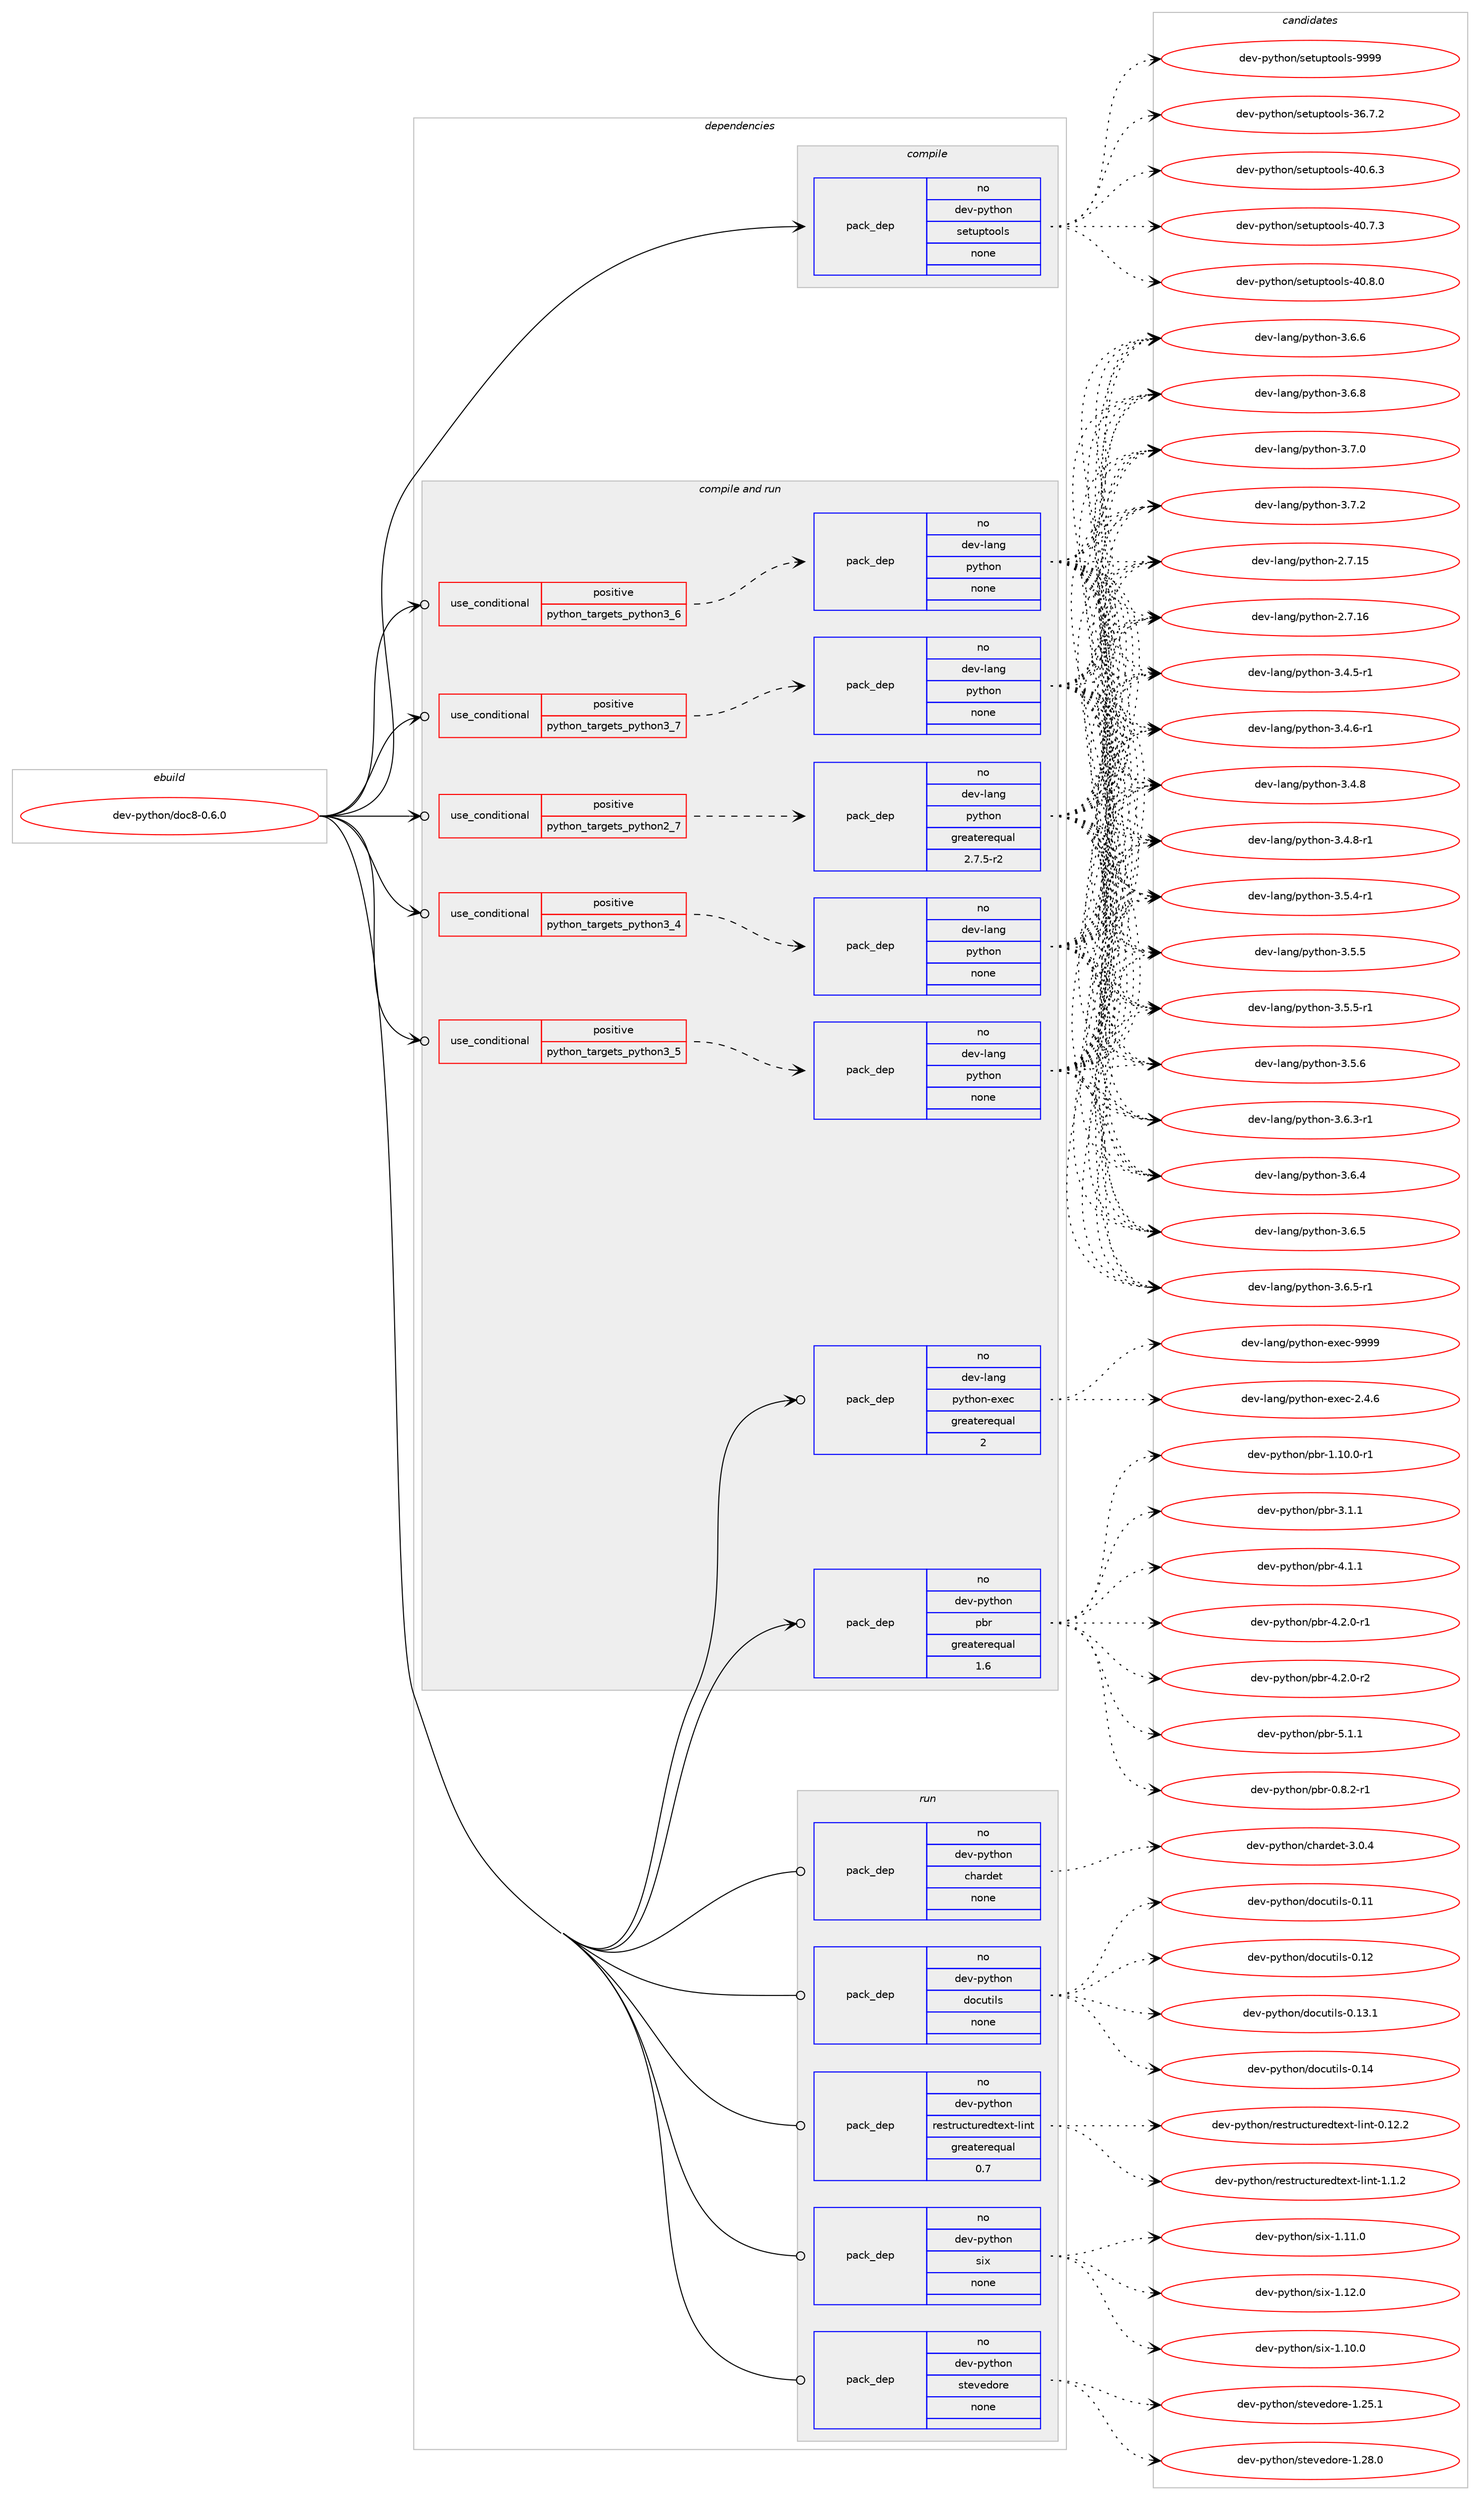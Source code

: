 digraph prolog {

# *************
# Graph options
# *************

newrank=true;
concentrate=true;
compound=true;
graph [rankdir=LR,fontname=Helvetica,fontsize=10,ranksep=1.5];#, ranksep=2.5, nodesep=0.2];
edge  [arrowhead=vee];
node  [fontname=Helvetica,fontsize=10];

# **********
# The ebuild
# **********

subgraph cluster_leftcol {
color=gray;
rank=same;
label=<<i>ebuild</i>>;
id [label="dev-python/doc8-0.6.0", color=red, width=4, href="../dev-python/doc8-0.6.0.svg"];
}

# ****************
# The dependencies
# ****************

subgraph cluster_midcol {
color=gray;
label=<<i>dependencies</i>>;
subgraph cluster_compile {
fillcolor="#eeeeee";
style=filled;
label=<<i>compile</i>>;
subgraph pack1009877 {
dependency1406618 [label=<<TABLE BORDER="0" CELLBORDER="1" CELLSPACING="0" CELLPADDING="4" WIDTH="220"><TR><TD ROWSPAN="6" CELLPADDING="30">pack_dep</TD></TR><TR><TD WIDTH="110">no</TD></TR><TR><TD>dev-python</TD></TR><TR><TD>setuptools</TD></TR><TR><TD>none</TD></TR><TR><TD></TD></TR></TABLE>>, shape=none, color=blue];
}
id:e -> dependency1406618:w [weight=20,style="solid",arrowhead="vee"];
}
subgraph cluster_compileandrun {
fillcolor="#eeeeee";
style=filled;
label=<<i>compile and run</i>>;
subgraph cond373485 {
dependency1406619 [label=<<TABLE BORDER="0" CELLBORDER="1" CELLSPACING="0" CELLPADDING="4"><TR><TD ROWSPAN="3" CELLPADDING="10">use_conditional</TD></TR><TR><TD>positive</TD></TR><TR><TD>python_targets_python2_7</TD></TR></TABLE>>, shape=none, color=red];
subgraph pack1009878 {
dependency1406620 [label=<<TABLE BORDER="0" CELLBORDER="1" CELLSPACING="0" CELLPADDING="4" WIDTH="220"><TR><TD ROWSPAN="6" CELLPADDING="30">pack_dep</TD></TR><TR><TD WIDTH="110">no</TD></TR><TR><TD>dev-lang</TD></TR><TR><TD>python</TD></TR><TR><TD>greaterequal</TD></TR><TR><TD>2.7.5-r2</TD></TR></TABLE>>, shape=none, color=blue];
}
dependency1406619:e -> dependency1406620:w [weight=20,style="dashed",arrowhead="vee"];
}
id:e -> dependency1406619:w [weight=20,style="solid",arrowhead="odotvee"];
subgraph cond373486 {
dependency1406621 [label=<<TABLE BORDER="0" CELLBORDER="1" CELLSPACING="0" CELLPADDING="4"><TR><TD ROWSPAN="3" CELLPADDING="10">use_conditional</TD></TR><TR><TD>positive</TD></TR><TR><TD>python_targets_python3_4</TD></TR></TABLE>>, shape=none, color=red];
subgraph pack1009879 {
dependency1406622 [label=<<TABLE BORDER="0" CELLBORDER="1" CELLSPACING="0" CELLPADDING="4" WIDTH="220"><TR><TD ROWSPAN="6" CELLPADDING="30">pack_dep</TD></TR><TR><TD WIDTH="110">no</TD></TR><TR><TD>dev-lang</TD></TR><TR><TD>python</TD></TR><TR><TD>none</TD></TR><TR><TD></TD></TR></TABLE>>, shape=none, color=blue];
}
dependency1406621:e -> dependency1406622:w [weight=20,style="dashed",arrowhead="vee"];
}
id:e -> dependency1406621:w [weight=20,style="solid",arrowhead="odotvee"];
subgraph cond373487 {
dependency1406623 [label=<<TABLE BORDER="0" CELLBORDER="1" CELLSPACING="0" CELLPADDING="4"><TR><TD ROWSPAN="3" CELLPADDING="10">use_conditional</TD></TR><TR><TD>positive</TD></TR><TR><TD>python_targets_python3_5</TD></TR></TABLE>>, shape=none, color=red];
subgraph pack1009880 {
dependency1406624 [label=<<TABLE BORDER="0" CELLBORDER="1" CELLSPACING="0" CELLPADDING="4" WIDTH="220"><TR><TD ROWSPAN="6" CELLPADDING="30">pack_dep</TD></TR><TR><TD WIDTH="110">no</TD></TR><TR><TD>dev-lang</TD></TR><TR><TD>python</TD></TR><TR><TD>none</TD></TR><TR><TD></TD></TR></TABLE>>, shape=none, color=blue];
}
dependency1406623:e -> dependency1406624:w [weight=20,style="dashed",arrowhead="vee"];
}
id:e -> dependency1406623:w [weight=20,style="solid",arrowhead="odotvee"];
subgraph cond373488 {
dependency1406625 [label=<<TABLE BORDER="0" CELLBORDER="1" CELLSPACING="0" CELLPADDING="4"><TR><TD ROWSPAN="3" CELLPADDING="10">use_conditional</TD></TR><TR><TD>positive</TD></TR><TR><TD>python_targets_python3_6</TD></TR></TABLE>>, shape=none, color=red];
subgraph pack1009881 {
dependency1406626 [label=<<TABLE BORDER="0" CELLBORDER="1" CELLSPACING="0" CELLPADDING="4" WIDTH="220"><TR><TD ROWSPAN="6" CELLPADDING="30">pack_dep</TD></TR><TR><TD WIDTH="110">no</TD></TR><TR><TD>dev-lang</TD></TR><TR><TD>python</TD></TR><TR><TD>none</TD></TR><TR><TD></TD></TR></TABLE>>, shape=none, color=blue];
}
dependency1406625:e -> dependency1406626:w [weight=20,style="dashed",arrowhead="vee"];
}
id:e -> dependency1406625:w [weight=20,style="solid",arrowhead="odotvee"];
subgraph cond373489 {
dependency1406627 [label=<<TABLE BORDER="0" CELLBORDER="1" CELLSPACING="0" CELLPADDING="4"><TR><TD ROWSPAN="3" CELLPADDING="10">use_conditional</TD></TR><TR><TD>positive</TD></TR><TR><TD>python_targets_python3_7</TD></TR></TABLE>>, shape=none, color=red];
subgraph pack1009882 {
dependency1406628 [label=<<TABLE BORDER="0" CELLBORDER="1" CELLSPACING="0" CELLPADDING="4" WIDTH="220"><TR><TD ROWSPAN="6" CELLPADDING="30">pack_dep</TD></TR><TR><TD WIDTH="110">no</TD></TR><TR><TD>dev-lang</TD></TR><TR><TD>python</TD></TR><TR><TD>none</TD></TR><TR><TD></TD></TR></TABLE>>, shape=none, color=blue];
}
dependency1406627:e -> dependency1406628:w [weight=20,style="dashed",arrowhead="vee"];
}
id:e -> dependency1406627:w [weight=20,style="solid",arrowhead="odotvee"];
subgraph pack1009883 {
dependency1406629 [label=<<TABLE BORDER="0" CELLBORDER="1" CELLSPACING="0" CELLPADDING="4" WIDTH="220"><TR><TD ROWSPAN="6" CELLPADDING="30">pack_dep</TD></TR><TR><TD WIDTH="110">no</TD></TR><TR><TD>dev-lang</TD></TR><TR><TD>python-exec</TD></TR><TR><TD>greaterequal</TD></TR><TR><TD>2</TD></TR></TABLE>>, shape=none, color=blue];
}
id:e -> dependency1406629:w [weight=20,style="solid",arrowhead="odotvee"];
subgraph pack1009884 {
dependency1406630 [label=<<TABLE BORDER="0" CELLBORDER="1" CELLSPACING="0" CELLPADDING="4" WIDTH="220"><TR><TD ROWSPAN="6" CELLPADDING="30">pack_dep</TD></TR><TR><TD WIDTH="110">no</TD></TR><TR><TD>dev-python</TD></TR><TR><TD>pbr</TD></TR><TR><TD>greaterequal</TD></TR><TR><TD>1.6</TD></TR></TABLE>>, shape=none, color=blue];
}
id:e -> dependency1406630:w [weight=20,style="solid",arrowhead="odotvee"];
}
subgraph cluster_run {
fillcolor="#eeeeee";
style=filled;
label=<<i>run</i>>;
subgraph pack1009885 {
dependency1406631 [label=<<TABLE BORDER="0" CELLBORDER="1" CELLSPACING="0" CELLPADDING="4" WIDTH="220"><TR><TD ROWSPAN="6" CELLPADDING="30">pack_dep</TD></TR><TR><TD WIDTH="110">no</TD></TR><TR><TD>dev-python</TD></TR><TR><TD>chardet</TD></TR><TR><TD>none</TD></TR><TR><TD></TD></TR></TABLE>>, shape=none, color=blue];
}
id:e -> dependency1406631:w [weight=20,style="solid",arrowhead="odot"];
subgraph pack1009886 {
dependency1406632 [label=<<TABLE BORDER="0" CELLBORDER="1" CELLSPACING="0" CELLPADDING="4" WIDTH="220"><TR><TD ROWSPAN="6" CELLPADDING="30">pack_dep</TD></TR><TR><TD WIDTH="110">no</TD></TR><TR><TD>dev-python</TD></TR><TR><TD>docutils</TD></TR><TR><TD>none</TD></TR><TR><TD></TD></TR></TABLE>>, shape=none, color=blue];
}
id:e -> dependency1406632:w [weight=20,style="solid",arrowhead="odot"];
subgraph pack1009887 {
dependency1406633 [label=<<TABLE BORDER="0" CELLBORDER="1" CELLSPACING="0" CELLPADDING="4" WIDTH="220"><TR><TD ROWSPAN="6" CELLPADDING="30">pack_dep</TD></TR><TR><TD WIDTH="110">no</TD></TR><TR><TD>dev-python</TD></TR><TR><TD>restructuredtext-lint</TD></TR><TR><TD>greaterequal</TD></TR><TR><TD>0.7</TD></TR></TABLE>>, shape=none, color=blue];
}
id:e -> dependency1406633:w [weight=20,style="solid",arrowhead="odot"];
subgraph pack1009888 {
dependency1406634 [label=<<TABLE BORDER="0" CELLBORDER="1" CELLSPACING="0" CELLPADDING="4" WIDTH="220"><TR><TD ROWSPAN="6" CELLPADDING="30">pack_dep</TD></TR><TR><TD WIDTH="110">no</TD></TR><TR><TD>dev-python</TD></TR><TR><TD>six</TD></TR><TR><TD>none</TD></TR><TR><TD></TD></TR></TABLE>>, shape=none, color=blue];
}
id:e -> dependency1406634:w [weight=20,style="solid",arrowhead="odot"];
subgraph pack1009889 {
dependency1406635 [label=<<TABLE BORDER="0" CELLBORDER="1" CELLSPACING="0" CELLPADDING="4" WIDTH="220"><TR><TD ROWSPAN="6" CELLPADDING="30">pack_dep</TD></TR><TR><TD WIDTH="110">no</TD></TR><TR><TD>dev-python</TD></TR><TR><TD>stevedore</TD></TR><TR><TD>none</TD></TR><TR><TD></TD></TR></TABLE>>, shape=none, color=blue];
}
id:e -> dependency1406635:w [weight=20,style="solid",arrowhead="odot"];
}
}

# **************
# The candidates
# **************

subgraph cluster_choices {
rank=same;
color=gray;
label=<<i>candidates</i>>;

subgraph choice1009877 {
color=black;
nodesep=1;
choice100101118451121211161041111104711510111611711211611111110811545515446554650 [label="dev-python/setuptools-36.7.2", color=red, width=4,href="../dev-python/setuptools-36.7.2.svg"];
choice100101118451121211161041111104711510111611711211611111110811545524846544651 [label="dev-python/setuptools-40.6.3", color=red, width=4,href="../dev-python/setuptools-40.6.3.svg"];
choice100101118451121211161041111104711510111611711211611111110811545524846554651 [label="dev-python/setuptools-40.7.3", color=red, width=4,href="../dev-python/setuptools-40.7.3.svg"];
choice100101118451121211161041111104711510111611711211611111110811545524846564648 [label="dev-python/setuptools-40.8.0", color=red, width=4,href="../dev-python/setuptools-40.8.0.svg"];
choice10010111845112121116104111110471151011161171121161111111081154557575757 [label="dev-python/setuptools-9999", color=red, width=4,href="../dev-python/setuptools-9999.svg"];
dependency1406618:e -> choice100101118451121211161041111104711510111611711211611111110811545515446554650:w [style=dotted,weight="100"];
dependency1406618:e -> choice100101118451121211161041111104711510111611711211611111110811545524846544651:w [style=dotted,weight="100"];
dependency1406618:e -> choice100101118451121211161041111104711510111611711211611111110811545524846554651:w [style=dotted,weight="100"];
dependency1406618:e -> choice100101118451121211161041111104711510111611711211611111110811545524846564648:w [style=dotted,weight="100"];
dependency1406618:e -> choice10010111845112121116104111110471151011161171121161111111081154557575757:w [style=dotted,weight="100"];
}
subgraph choice1009878 {
color=black;
nodesep=1;
choice10010111845108971101034711212111610411111045504655464953 [label="dev-lang/python-2.7.15", color=red, width=4,href="../dev-lang/python-2.7.15.svg"];
choice10010111845108971101034711212111610411111045504655464954 [label="dev-lang/python-2.7.16", color=red, width=4,href="../dev-lang/python-2.7.16.svg"];
choice1001011184510897110103471121211161041111104551465246534511449 [label="dev-lang/python-3.4.5-r1", color=red, width=4,href="../dev-lang/python-3.4.5-r1.svg"];
choice1001011184510897110103471121211161041111104551465246544511449 [label="dev-lang/python-3.4.6-r1", color=red, width=4,href="../dev-lang/python-3.4.6-r1.svg"];
choice100101118451089711010347112121116104111110455146524656 [label="dev-lang/python-3.4.8", color=red, width=4,href="../dev-lang/python-3.4.8.svg"];
choice1001011184510897110103471121211161041111104551465246564511449 [label="dev-lang/python-3.4.8-r1", color=red, width=4,href="../dev-lang/python-3.4.8-r1.svg"];
choice1001011184510897110103471121211161041111104551465346524511449 [label="dev-lang/python-3.5.4-r1", color=red, width=4,href="../dev-lang/python-3.5.4-r1.svg"];
choice100101118451089711010347112121116104111110455146534653 [label="dev-lang/python-3.5.5", color=red, width=4,href="../dev-lang/python-3.5.5.svg"];
choice1001011184510897110103471121211161041111104551465346534511449 [label="dev-lang/python-3.5.5-r1", color=red, width=4,href="../dev-lang/python-3.5.5-r1.svg"];
choice100101118451089711010347112121116104111110455146534654 [label="dev-lang/python-3.5.6", color=red, width=4,href="../dev-lang/python-3.5.6.svg"];
choice1001011184510897110103471121211161041111104551465446514511449 [label="dev-lang/python-3.6.3-r1", color=red, width=4,href="../dev-lang/python-3.6.3-r1.svg"];
choice100101118451089711010347112121116104111110455146544652 [label="dev-lang/python-3.6.4", color=red, width=4,href="../dev-lang/python-3.6.4.svg"];
choice100101118451089711010347112121116104111110455146544653 [label="dev-lang/python-3.6.5", color=red, width=4,href="../dev-lang/python-3.6.5.svg"];
choice1001011184510897110103471121211161041111104551465446534511449 [label="dev-lang/python-3.6.5-r1", color=red, width=4,href="../dev-lang/python-3.6.5-r1.svg"];
choice100101118451089711010347112121116104111110455146544654 [label="dev-lang/python-3.6.6", color=red, width=4,href="../dev-lang/python-3.6.6.svg"];
choice100101118451089711010347112121116104111110455146544656 [label="dev-lang/python-3.6.8", color=red, width=4,href="../dev-lang/python-3.6.8.svg"];
choice100101118451089711010347112121116104111110455146554648 [label="dev-lang/python-3.7.0", color=red, width=4,href="../dev-lang/python-3.7.0.svg"];
choice100101118451089711010347112121116104111110455146554650 [label="dev-lang/python-3.7.2", color=red, width=4,href="../dev-lang/python-3.7.2.svg"];
dependency1406620:e -> choice10010111845108971101034711212111610411111045504655464953:w [style=dotted,weight="100"];
dependency1406620:e -> choice10010111845108971101034711212111610411111045504655464954:w [style=dotted,weight="100"];
dependency1406620:e -> choice1001011184510897110103471121211161041111104551465246534511449:w [style=dotted,weight="100"];
dependency1406620:e -> choice1001011184510897110103471121211161041111104551465246544511449:w [style=dotted,weight="100"];
dependency1406620:e -> choice100101118451089711010347112121116104111110455146524656:w [style=dotted,weight="100"];
dependency1406620:e -> choice1001011184510897110103471121211161041111104551465246564511449:w [style=dotted,weight="100"];
dependency1406620:e -> choice1001011184510897110103471121211161041111104551465346524511449:w [style=dotted,weight="100"];
dependency1406620:e -> choice100101118451089711010347112121116104111110455146534653:w [style=dotted,weight="100"];
dependency1406620:e -> choice1001011184510897110103471121211161041111104551465346534511449:w [style=dotted,weight="100"];
dependency1406620:e -> choice100101118451089711010347112121116104111110455146534654:w [style=dotted,weight="100"];
dependency1406620:e -> choice1001011184510897110103471121211161041111104551465446514511449:w [style=dotted,weight="100"];
dependency1406620:e -> choice100101118451089711010347112121116104111110455146544652:w [style=dotted,weight="100"];
dependency1406620:e -> choice100101118451089711010347112121116104111110455146544653:w [style=dotted,weight="100"];
dependency1406620:e -> choice1001011184510897110103471121211161041111104551465446534511449:w [style=dotted,weight="100"];
dependency1406620:e -> choice100101118451089711010347112121116104111110455146544654:w [style=dotted,weight="100"];
dependency1406620:e -> choice100101118451089711010347112121116104111110455146544656:w [style=dotted,weight="100"];
dependency1406620:e -> choice100101118451089711010347112121116104111110455146554648:w [style=dotted,weight="100"];
dependency1406620:e -> choice100101118451089711010347112121116104111110455146554650:w [style=dotted,weight="100"];
}
subgraph choice1009879 {
color=black;
nodesep=1;
choice10010111845108971101034711212111610411111045504655464953 [label="dev-lang/python-2.7.15", color=red, width=4,href="../dev-lang/python-2.7.15.svg"];
choice10010111845108971101034711212111610411111045504655464954 [label="dev-lang/python-2.7.16", color=red, width=4,href="../dev-lang/python-2.7.16.svg"];
choice1001011184510897110103471121211161041111104551465246534511449 [label="dev-lang/python-3.4.5-r1", color=red, width=4,href="../dev-lang/python-3.4.5-r1.svg"];
choice1001011184510897110103471121211161041111104551465246544511449 [label="dev-lang/python-3.4.6-r1", color=red, width=4,href="../dev-lang/python-3.4.6-r1.svg"];
choice100101118451089711010347112121116104111110455146524656 [label="dev-lang/python-3.4.8", color=red, width=4,href="../dev-lang/python-3.4.8.svg"];
choice1001011184510897110103471121211161041111104551465246564511449 [label="dev-lang/python-3.4.8-r1", color=red, width=4,href="../dev-lang/python-3.4.8-r1.svg"];
choice1001011184510897110103471121211161041111104551465346524511449 [label="dev-lang/python-3.5.4-r1", color=red, width=4,href="../dev-lang/python-3.5.4-r1.svg"];
choice100101118451089711010347112121116104111110455146534653 [label="dev-lang/python-3.5.5", color=red, width=4,href="../dev-lang/python-3.5.5.svg"];
choice1001011184510897110103471121211161041111104551465346534511449 [label="dev-lang/python-3.5.5-r1", color=red, width=4,href="../dev-lang/python-3.5.5-r1.svg"];
choice100101118451089711010347112121116104111110455146534654 [label="dev-lang/python-3.5.6", color=red, width=4,href="../dev-lang/python-3.5.6.svg"];
choice1001011184510897110103471121211161041111104551465446514511449 [label="dev-lang/python-3.6.3-r1", color=red, width=4,href="../dev-lang/python-3.6.3-r1.svg"];
choice100101118451089711010347112121116104111110455146544652 [label="dev-lang/python-3.6.4", color=red, width=4,href="../dev-lang/python-3.6.4.svg"];
choice100101118451089711010347112121116104111110455146544653 [label="dev-lang/python-3.6.5", color=red, width=4,href="../dev-lang/python-3.6.5.svg"];
choice1001011184510897110103471121211161041111104551465446534511449 [label="dev-lang/python-3.6.5-r1", color=red, width=4,href="../dev-lang/python-3.6.5-r1.svg"];
choice100101118451089711010347112121116104111110455146544654 [label="dev-lang/python-3.6.6", color=red, width=4,href="../dev-lang/python-3.6.6.svg"];
choice100101118451089711010347112121116104111110455146544656 [label="dev-lang/python-3.6.8", color=red, width=4,href="../dev-lang/python-3.6.8.svg"];
choice100101118451089711010347112121116104111110455146554648 [label="dev-lang/python-3.7.0", color=red, width=4,href="../dev-lang/python-3.7.0.svg"];
choice100101118451089711010347112121116104111110455146554650 [label="dev-lang/python-3.7.2", color=red, width=4,href="../dev-lang/python-3.7.2.svg"];
dependency1406622:e -> choice10010111845108971101034711212111610411111045504655464953:w [style=dotted,weight="100"];
dependency1406622:e -> choice10010111845108971101034711212111610411111045504655464954:w [style=dotted,weight="100"];
dependency1406622:e -> choice1001011184510897110103471121211161041111104551465246534511449:w [style=dotted,weight="100"];
dependency1406622:e -> choice1001011184510897110103471121211161041111104551465246544511449:w [style=dotted,weight="100"];
dependency1406622:e -> choice100101118451089711010347112121116104111110455146524656:w [style=dotted,weight="100"];
dependency1406622:e -> choice1001011184510897110103471121211161041111104551465246564511449:w [style=dotted,weight="100"];
dependency1406622:e -> choice1001011184510897110103471121211161041111104551465346524511449:w [style=dotted,weight="100"];
dependency1406622:e -> choice100101118451089711010347112121116104111110455146534653:w [style=dotted,weight="100"];
dependency1406622:e -> choice1001011184510897110103471121211161041111104551465346534511449:w [style=dotted,weight="100"];
dependency1406622:e -> choice100101118451089711010347112121116104111110455146534654:w [style=dotted,weight="100"];
dependency1406622:e -> choice1001011184510897110103471121211161041111104551465446514511449:w [style=dotted,weight="100"];
dependency1406622:e -> choice100101118451089711010347112121116104111110455146544652:w [style=dotted,weight="100"];
dependency1406622:e -> choice100101118451089711010347112121116104111110455146544653:w [style=dotted,weight="100"];
dependency1406622:e -> choice1001011184510897110103471121211161041111104551465446534511449:w [style=dotted,weight="100"];
dependency1406622:e -> choice100101118451089711010347112121116104111110455146544654:w [style=dotted,weight="100"];
dependency1406622:e -> choice100101118451089711010347112121116104111110455146544656:w [style=dotted,weight="100"];
dependency1406622:e -> choice100101118451089711010347112121116104111110455146554648:w [style=dotted,weight="100"];
dependency1406622:e -> choice100101118451089711010347112121116104111110455146554650:w [style=dotted,weight="100"];
}
subgraph choice1009880 {
color=black;
nodesep=1;
choice10010111845108971101034711212111610411111045504655464953 [label="dev-lang/python-2.7.15", color=red, width=4,href="../dev-lang/python-2.7.15.svg"];
choice10010111845108971101034711212111610411111045504655464954 [label="dev-lang/python-2.7.16", color=red, width=4,href="../dev-lang/python-2.7.16.svg"];
choice1001011184510897110103471121211161041111104551465246534511449 [label="dev-lang/python-3.4.5-r1", color=red, width=4,href="../dev-lang/python-3.4.5-r1.svg"];
choice1001011184510897110103471121211161041111104551465246544511449 [label="dev-lang/python-3.4.6-r1", color=red, width=4,href="../dev-lang/python-3.4.6-r1.svg"];
choice100101118451089711010347112121116104111110455146524656 [label="dev-lang/python-3.4.8", color=red, width=4,href="../dev-lang/python-3.4.8.svg"];
choice1001011184510897110103471121211161041111104551465246564511449 [label="dev-lang/python-3.4.8-r1", color=red, width=4,href="../dev-lang/python-3.4.8-r1.svg"];
choice1001011184510897110103471121211161041111104551465346524511449 [label="dev-lang/python-3.5.4-r1", color=red, width=4,href="../dev-lang/python-3.5.4-r1.svg"];
choice100101118451089711010347112121116104111110455146534653 [label="dev-lang/python-3.5.5", color=red, width=4,href="../dev-lang/python-3.5.5.svg"];
choice1001011184510897110103471121211161041111104551465346534511449 [label="dev-lang/python-3.5.5-r1", color=red, width=4,href="../dev-lang/python-3.5.5-r1.svg"];
choice100101118451089711010347112121116104111110455146534654 [label="dev-lang/python-3.5.6", color=red, width=4,href="../dev-lang/python-3.5.6.svg"];
choice1001011184510897110103471121211161041111104551465446514511449 [label="dev-lang/python-3.6.3-r1", color=red, width=4,href="../dev-lang/python-3.6.3-r1.svg"];
choice100101118451089711010347112121116104111110455146544652 [label="dev-lang/python-3.6.4", color=red, width=4,href="../dev-lang/python-3.6.4.svg"];
choice100101118451089711010347112121116104111110455146544653 [label="dev-lang/python-3.6.5", color=red, width=4,href="../dev-lang/python-3.6.5.svg"];
choice1001011184510897110103471121211161041111104551465446534511449 [label="dev-lang/python-3.6.5-r1", color=red, width=4,href="../dev-lang/python-3.6.5-r1.svg"];
choice100101118451089711010347112121116104111110455146544654 [label="dev-lang/python-3.6.6", color=red, width=4,href="../dev-lang/python-3.6.6.svg"];
choice100101118451089711010347112121116104111110455146544656 [label="dev-lang/python-3.6.8", color=red, width=4,href="../dev-lang/python-3.6.8.svg"];
choice100101118451089711010347112121116104111110455146554648 [label="dev-lang/python-3.7.0", color=red, width=4,href="../dev-lang/python-3.7.0.svg"];
choice100101118451089711010347112121116104111110455146554650 [label="dev-lang/python-3.7.2", color=red, width=4,href="../dev-lang/python-3.7.2.svg"];
dependency1406624:e -> choice10010111845108971101034711212111610411111045504655464953:w [style=dotted,weight="100"];
dependency1406624:e -> choice10010111845108971101034711212111610411111045504655464954:w [style=dotted,weight="100"];
dependency1406624:e -> choice1001011184510897110103471121211161041111104551465246534511449:w [style=dotted,weight="100"];
dependency1406624:e -> choice1001011184510897110103471121211161041111104551465246544511449:w [style=dotted,weight="100"];
dependency1406624:e -> choice100101118451089711010347112121116104111110455146524656:w [style=dotted,weight="100"];
dependency1406624:e -> choice1001011184510897110103471121211161041111104551465246564511449:w [style=dotted,weight="100"];
dependency1406624:e -> choice1001011184510897110103471121211161041111104551465346524511449:w [style=dotted,weight="100"];
dependency1406624:e -> choice100101118451089711010347112121116104111110455146534653:w [style=dotted,weight="100"];
dependency1406624:e -> choice1001011184510897110103471121211161041111104551465346534511449:w [style=dotted,weight="100"];
dependency1406624:e -> choice100101118451089711010347112121116104111110455146534654:w [style=dotted,weight="100"];
dependency1406624:e -> choice1001011184510897110103471121211161041111104551465446514511449:w [style=dotted,weight="100"];
dependency1406624:e -> choice100101118451089711010347112121116104111110455146544652:w [style=dotted,weight="100"];
dependency1406624:e -> choice100101118451089711010347112121116104111110455146544653:w [style=dotted,weight="100"];
dependency1406624:e -> choice1001011184510897110103471121211161041111104551465446534511449:w [style=dotted,weight="100"];
dependency1406624:e -> choice100101118451089711010347112121116104111110455146544654:w [style=dotted,weight="100"];
dependency1406624:e -> choice100101118451089711010347112121116104111110455146544656:w [style=dotted,weight="100"];
dependency1406624:e -> choice100101118451089711010347112121116104111110455146554648:w [style=dotted,weight="100"];
dependency1406624:e -> choice100101118451089711010347112121116104111110455146554650:w [style=dotted,weight="100"];
}
subgraph choice1009881 {
color=black;
nodesep=1;
choice10010111845108971101034711212111610411111045504655464953 [label="dev-lang/python-2.7.15", color=red, width=4,href="../dev-lang/python-2.7.15.svg"];
choice10010111845108971101034711212111610411111045504655464954 [label="dev-lang/python-2.7.16", color=red, width=4,href="../dev-lang/python-2.7.16.svg"];
choice1001011184510897110103471121211161041111104551465246534511449 [label="dev-lang/python-3.4.5-r1", color=red, width=4,href="../dev-lang/python-3.4.5-r1.svg"];
choice1001011184510897110103471121211161041111104551465246544511449 [label="dev-lang/python-3.4.6-r1", color=red, width=4,href="../dev-lang/python-3.4.6-r1.svg"];
choice100101118451089711010347112121116104111110455146524656 [label="dev-lang/python-3.4.8", color=red, width=4,href="../dev-lang/python-3.4.8.svg"];
choice1001011184510897110103471121211161041111104551465246564511449 [label="dev-lang/python-3.4.8-r1", color=red, width=4,href="../dev-lang/python-3.4.8-r1.svg"];
choice1001011184510897110103471121211161041111104551465346524511449 [label="dev-lang/python-3.5.4-r1", color=red, width=4,href="../dev-lang/python-3.5.4-r1.svg"];
choice100101118451089711010347112121116104111110455146534653 [label="dev-lang/python-3.5.5", color=red, width=4,href="../dev-lang/python-3.5.5.svg"];
choice1001011184510897110103471121211161041111104551465346534511449 [label="dev-lang/python-3.5.5-r1", color=red, width=4,href="../dev-lang/python-3.5.5-r1.svg"];
choice100101118451089711010347112121116104111110455146534654 [label="dev-lang/python-3.5.6", color=red, width=4,href="../dev-lang/python-3.5.6.svg"];
choice1001011184510897110103471121211161041111104551465446514511449 [label="dev-lang/python-3.6.3-r1", color=red, width=4,href="../dev-lang/python-3.6.3-r1.svg"];
choice100101118451089711010347112121116104111110455146544652 [label="dev-lang/python-3.6.4", color=red, width=4,href="../dev-lang/python-3.6.4.svg"];
choice100101118451089711010347112121116104111110455146544653 [label="dev-lang/python-3.6.5", color=red, width=4,href="../dev-lang/python-3.6.5.svg"];
choice1001011184510897110103471121211161041111104551465446534511449 [label="dev-lang/python-3.6.5-r1", color=red, width=4,href="../dev-lang/python-3.6.5-r1.svg"];
choice100101118451089711010347112121116104111110455146544654 [label="dev-lang/python-3.6.6", color=red, width=4,href="../dev-lang/python-3.6.6.svg"];
choice100101118451089711010347112121116104111110455146544656 [label="dev-lang/python-3.6.8", color=red, width=4,href="../dev-lang/python-3.6.8.svg"];
choice100101118451089711010347112121116104111110455146554648 [label="dev-lang/python-3.7.0", color=red, width=4,href="../dev-lang/python-3.7.0.svg"];
choice100101118451089711010347112121116104111110455146554650 [label="dev-lang/python-3.7.2", color=red, width=4,href="../dev-lang/python-3.7.2.svg"];
dependency1406626:e -> choice10010111845108971101034711212111610411111045504655464953:w [style=dotted,weight="100"];
dependency1406626:e -> choice10010111845108971101034711212111610411111045504655464954:w [style=dotted,weight="100"];
dependency1406626:e -> choice1001011184510897110103471121211161041111104551465246534511449:w [style=dotted,weight="100"];
dependency1406626:e -> choice1001011184510897110103471121211161041111104551465246544511449:w [style=dotted,weight="100"];
dependency1406626:e -> choice100101118451089711010347112121116104111110455146524656:w [style=dotted,weight="100"];
dependency1406626:e -> choice1001011184510897110103471121211161041111104551465246564511449:w [style=dotted,weight="100"];
dependency1406626:e -> choice1001011184510897110103471121211161041111104551465346524511449:w [style=dotted,weight="100"];
dependency1406626:e -> choice100101118451089711010347112121116104111110455146534653:w [style=dotted,weight="100"];
dependency1406626:e -> choice1001011184510897110103471121211161041111104551465346534511449:w [style=dotted,weight="100"];
dependency1406626:e -> choice100101118451089711010347112121116104111110455146534654:w [style=dotted,weight="100"];
dependency1406626:e -> choice1001011184510897110103471121211161041111104551465446514511449:w [style=dotted,weight="100"];
dependency1406626:e -> choice100101118451089711010347112121116104111110455146544652:w [style=dotted,weight="100"];
dependency1406626:e -> choice100101118451089711010347112121116104111110455146544653:w [style=dotted,weight="100"];
dependency1406626:e -> choice1001011184510897110103471121211161041111104551465446534511449:w [style=dotted,weight="100"];
dependency1406626:e -> choice100101118451089711010347112121116104111110455146544654:w [style=dotted,weight="100"];
dependency1406626:e -> choice100101118451089711010347112121116104111110455146544656:w [style=dotted,weight="100"];
dependency1406626:e -> choice100101118451089711010347112121116104111110455146554648:w [style=dotted,weight="100"];
dependency1406626:e -> choice100101118451089711010347112121116104111110455146554650:w [style=dotted,weight="100"];
}
subgraph choice1009882 {
color=black;
nodesep=1;
choice10010111845108971101034711212111610411111045504655464953 [label="dev-lang/python-2.7.15", color=red, width=4,href="../dev-lang/python-2.7.15.svg"];
choice10010111845108971101034711212111610411111045504655464954 [label="dev-lang/python-2.7.16", color=red, width=4,href="../dev-lang/python-2.7.16.svg"];
choice1001011184510897110103471121211161041111104551465246534511449 [label="dev-lang/python-3.4.5-r1", color=red, width=4,href="../dev-lang/python-3.4.5-r1.svg"];
choice1001011184510897110103471121211161041111104551465246544511449 [label="dev-lang/python-3.4.6-r1", color=red, width=4,href="../dev-lang/python-3.4.6-r1.svg"];
choice100101118451089711010347112121116104111110455146524656 [label="dev-lang/python-3.4.8", color=red, width=4,href="../dev-lang/python-3.4.8.svg"];
choice1001011184510897110103471121211161041111104551465246564511449 [label="dev-lang/python-3.4.8-r1", color=red, width=4,href="../dev-lang/python-3.4.8-r1.svg"];
choice1001011184510897110103471121211161041111104551465346524511449 [label="dev-lang/python-3.5.4-r1", color=red, width=4,href="../dev-lang/python-3.5.4-r1.svg"];
choice100101118451089711010347112121116104111110455146534653 [label="dev-lang/python-3.5.5", color=red, width=4,href="../dev-lang/python-3.5.5.svg"];
choice1001011184510897110103471121211161041111104551465346534511449 [label="dev-lang/python-3.5.5-r1", color=red, width=4,href="../dev-lang/python-3.5.5-r1.svg"];
choice100101118451089711010347112121116104111110455146534654 [label="dev-lang/python-3.5.6", color=red, width=4,href="../dev-lang/python-3.5.6.svg"];
choice1001011184510897110103471121211161041111104551465446514511449 [label="dev-lang/python-3.6.3-r1", color=red, width=4,href="../dev-lang/python-3.6.3-r1.svg"];
choice100101118451089711010347112121116104111110455146544652 [label="dev-lang/python-3.6.4", color=red, width=4,href="../dev-lang/python-3.6.4.svg"];
choice100101118451089711010347112121116104111110455146544653 [label="dev-lang/python-3.6.5", color=red, width=4,href="../dev-lang/python-3.6.5.svg"];
choice1001011184510897110103471121211161041111104551465446534511449 [label="dev-lang/python-3.6.5-r1", color=red, width=4,href="../dev-lang/python-3.6.5-r1.svg"];
choice100101118451089711010347112121116104111110455146544654 [label="dev-lang/python-3.6.6", color=red, width=4,href="../dev-lang/python-3.6.6.svg"];
choice100101118451089711010347112121116104111110455146544656 [label="dev-lang/python-3.6.8", color=red, width=4,href="../dev-lang/python-3.6.8.svg"];
choice100101118451089711010347112121116104111110455146554648 [label="dev-lang/python-3.7.0", color=red, width=4,href="../dev-lang/python-3.7.0.svg"];
choice100101118451089711010347112121116104111110455146554650 [label="dev-lang/python-3.7.2", color=red, width=4,href="../dev-lang/python-3.7.2.svg"];
dependency1406628:e -> choice10010111845108971101034711212111610411111045504655464953:w [style=dotted,weight="100"];
dependency1406628:e -> choice10010111845108971101034711212111610411111045504655464954:w [style=dotted,weight="100"];
dependency1406628:e -> choice1001011184510897110103471121211161041111104551465246534511449:w [style=dotted,weight="100"];
dependency1406628:e -> choice1001011184510897110103471121211161041111104551465246544511449:w [style=dotted,weight="100"];
dependency1406628:e -> choice100101118451089711010347112121116104111110455146524656:w [style=dotted,weight="100"];
dependency1406628:e -> choice1001011184510897110103471121211161041111104551465246564511449:w [style=dotted,weight="100"];
dependency1406628:e -> choice1001011184510897110103471121211161041111104551465346524511449:w [style=dotted,weight="100"];
dependency1406628:e -> choice100101118451089711010347112121116104111110455146534653:w [style=dotted,weight="100"];
dependency1406628:e -> choice1001011184510897110103471121211161041111104551465346534511449:w [style=dotted,weight="100"];
dependency1406628:e -> choice100101118451089711010347112121116104111110455146534654:w [style=dotted,weight="100"];
dependency1406628:e -> choice1001011184510897110103471121211161041111104551465446514511449:w [style=dotted,weight="100"];
dependency1406628:e -> choice100101118451089711010347112121116104111110455146544652:w [style=dotted,weight="100"];
dependency1406628:e -> choice100101118451089711010347112121116104111110455146544653:w [style=dotted,weight="100"];
dependency1406628:e -> choice1001011184510897110103471121211161041111104551465446534511449:w [style=dotted,weight="100"];
dependency1406628:e -> choice100101118451089711010347112121116104111110455146544654:w [style=dotted,weight="100"];
dependency1406628:e -> choice100101118451089711010347112121116104111110455146544656:w [style=dotted,weight="100"];
dependency1406628:e -> choice100101118451089711010347112121116104111110455146554648:w [style=dotted,weight="100"];
dependency1406628:e -> choice100101118451089711010347112121116104111110455146554650:w [style=dotted,weight="100"];
}
subgraph choice1009883 {
color=black;
nodesep=1;
choice1001011184510897110103471121211161041111104510112010199455046524654 [label="dev-lang/python-exec-2.4.6", color=red, width=4,href="../dev-lang/python-exec-2.4.6.svg"];
choice10010111845108971101034711212111610411111045101120101994557575757 [label="dev-lang/python-exec-9999", color=red, width=4,href="../dev-lang/python-exec-9999.svg"];
dependency1406629:e -> choice1001011184510897110103471121211161041111104510112010199455046524654:w [style=dotted,weight="100"];
dependency1406629:e -> choice10010111845108971101034711212111610411111045101120101994557575757:w [style=dotted,weight="100"];
}
subgraph choice1009884 {
color=black;
nodesep=1;
choice1001011184511212111610411111047112981144548465646504511449 [label="dev-python/pbr-0.8.2-r1", color=red, width=4,href="../dev-python/pbr-0.8.2-r1.svg"];
choice100101118451121211161041111104711298114454946494846484511449 [label="dev-python/pbr-1.10.0-r1", color=red, width=4,href="../dev-python/pbr-1.10.0-r1.svg"];
choice100101118451121211161041111104711298114455146494649 [label="dev-python/pbr-3.1.1", color=red, width=4,href="../dev-python/pbr-3.1.1.svg"];
choice100101118451121211161041111104711298114455246494649 [label="dev-python/pbr-4.1.1", color=red, width=4,href="../dev-python/pbr-4.1.1.svg"];
choice1001011184511212111610411111047112981144552465046484511449 [label="dev-python/pbr-4.2.0-r1", color=red, width=4,href="../dev-python/pbr-4.2.0-r1.svg"];
choice1001011184511212111610411111047112981144552465046484511450 [label="dev-python/pbr-4.2.0-r2", color=red, width=4,href="../dev-python/pbr-4.2.0-r2.svg"];
choice100101118451121211161041111104711298114455346494649 [label="dev-python/pbr-5.1.1", color=red, width=4,href="../dev-python/pbr-5.1.1.svg"];
dependency1406630:e -> choice1001011184511212111610411111047112981144548465646504511449:w [style=dotted,weight="100"];
dependency1406630:e -> choice100101118451121211161041111104711298114454946494846484511449:w [style=dotted,weight="100"];
dependency1406630:e -> choice100101118451121211161041111104711298114455146494649:w [style=dotted,weight="100"];
dependency1406630:e -> choice100101118451121211161041111104711298114455246494649:w [style=dotted,weight="100"];
dependency1406630:e -> choice1001011184511212111610411111047112981144552465046484511449:w [style=dotted,weight="100"];
dependency1406630:e -> choice1001011184511212111610411111047112981144552465046484511450:w [style=dotted,weight="100"];
dependency1406630:e -> choice100101118451121211161041111104711298114455346494649:w [style=dotted,weight="100"];
}
subgraph choice1009885 {
color=black;
nodesep=1;
choice10010111845112121116104111110479910497114100101116455146484652 [label="dev-python/chardet-3.0.4", color=red, width=4,href="../dev-python/chardet-3.0.4.svg"];
dependency1406631:e -> choice10010111845112121116104111110479910497114100101116455146484652:w [style=dotted,weight="100"];
}
subgraph choice1009886 {
color=black;
nodesep=1;
choice1001011184511212111610411111047100111991171161051081154548464949 [label="dev-python/docutils-0.11", color=red, width=4,href="../dev-python/docutils-0.11.svg"];
choice1001011184511212111610411111047100111991171161051081154548464950 [label="dev-python/docutils-0.12", color=red, width=4,href="../dev-python/docutils-0.12.svg"];
choice10010111845112121116104111110471001119911711610510811545484649514649 [label="dev-python/docutils-0.13.1", color=red, width=4,href="../dev-python/docutils-0.13.1.svg"];
choice1001011184511212111610411111047100111991171161051081154548464952 [label="dev-python/docutils-0.14", color=red, width=4,href="../dev-python/docutils-0.14.svg"];
dependency1406632:e -> choice1001011184511212111610411111047100111991171161051081154548464949:w [style=dotted,weight="100"];
dependency1406632:e -> choice1001011184511212111610411111047100111991171161051081154548464950:w [style=dotted,weight="100"];
dependency1406632:e -> choice10010111845112121116104111110471001119911711610510811545484649514649:w [style=dotted,weight="100"];
dependency1406632:e -> choice1001011184511212111610411111047100111991171161051081154548464952:w [style=dotted,weight="100"];
}
subgraph choice1009887 {
color=black;
nodesep=1;
choice1001011184511212111610411111047114101115116114117991161171141011001161011201164510810511011645484649504650 [label="dev-python/restructuredtext-lint-0.12.2", color=red, width=4,href="../dev-python/restructuredtext-lint-0.12.2.svg"];
choice10010111845112121116104111110471141011151161141179911611711410110011610112011645108105110116454946494650 [label="dev-python/restructuredtext-lint-1.1.2", color=red, width=4,href="../dev-python/restructuredtext-lint-1.1.2.svg"];
dependency1406633:e -> choice1001011184511212111610411111047114101115116114117991161171141011001161011201164510810511011645484649504650:w [style=dotted,weight="100"];
dependency1406633:e -> choice10010111845112121116104111110471141011151161141179911611711410110011610112011645108105110116454946494650:w [style=dotted,weight="100"];
}
subgraph choice1009888 {
color=black;
nodesep=1;
choice100101118451121211161041111104711510512045494649484648 [label="dev-python/six-1.10.0", color=red, width=4,href="../dev-python/six-1.10.0.svg"];
choice100101118451121211161041111104711510512045494649494648 [label="dev-python/six-1.11.0", color=red, width=4,href="../dev-python/six-1.11.0.svg"];
choice100101118451121211161041111104711510512045494649504648 [label="dev-python/six-1.12.0", color=red, width=4,href="../dev-python/six-1.12.0.svg"];
dependency1406634:e -> choice100101118451121211161041111104711510512045494649484648:w [style=dotted,weight="100"];
dependency1406634:e -> choice100101118451121211161041111104711510512045494649494648:w [style=dotted,weight="100"];
dependency1406634:e -> choice100101118451121211161041111104711510512045494649504648:w [style=dotted,weight="100"];
}
subgraph choice1009889 {
color=black;
nodesep=1;
choice100101118451121211161041111104711511610111810110011111410145494650534649 [label="dev-python/stevedore-1.25.1", color=red, width=4,href="../dev-python/stevedore-1.25.1.svg"];
choice100101118451121211161041111104711511610111810110011111410145494650564648 [label="dev-python/stevedore-1.28.0", color=red, width=4,href="../dev-python/stevedore-1.28.0.svg"];
dependency1406635:e -> choice100101118451121211161041111104711511610111810110011111410145494650534649:w [style=dotted,weight="100"];
dependency1406635:e -> choice100101118451121211161041111104711511610111810110011111410145494650564648:w [style=dotted,weight="100"];
}
}

}
